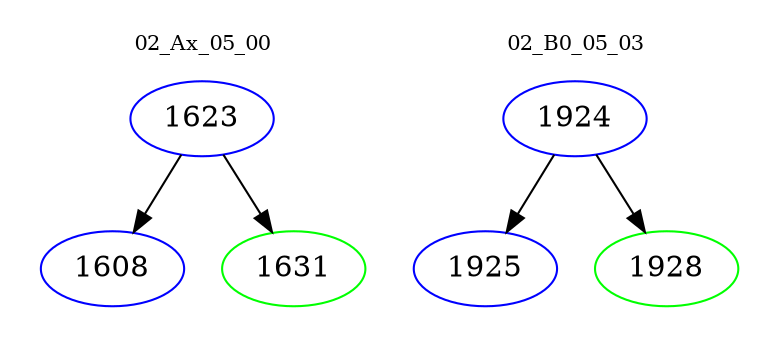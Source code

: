 digraph{
subgraph cluster_0 {
color = white
label = "02_Ax_05_00";
fontsize=10;
T0_1623 [label="1623", color="blue"]
T0_1623 -> T0_1608 [color="black"]
T0_1608 [label="1608", color="blue"]
T0_1623 -> T0_1631 [color="black"]
T0_1631 [label="1631", color="green"]
}
subgraph cluster_1 {
color = white
label = "02_B0_05_03";
fontsize=10;
T1_1924 [label="1924", color="blue"]
T1_1924 -> T1_1925 [color="black"]
T1_1925 [label="1925", color="blue"]
T1_1924 -> T1_1928 [color="black"]
T1_1928 [label="1928", color="green"]
}
}
